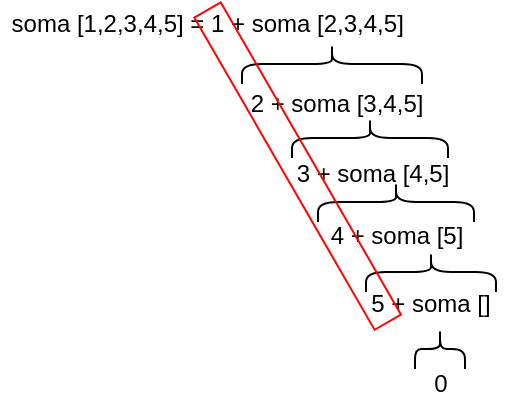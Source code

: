 <mxfile version="15.1.3" type="device" pages="3"><diagram id="wpGseAeyOqupBH8D4MEw" name="not tail"><mxGraphModel dx="1106" dy="807" grid="1" gridSize="10" guides="1" tooltips="1" connect="1" arrows="1" fold="1" page="1" pageScale="1" pageWidth="850" pageHeight="1100" math="0" shadow="0"><root><mxCell id="0"/><mxCell id="1" parent="0"/><mxCell id="4Dqopw0DmwhhLGM9f89N-1" value="soma [1,2,3,4,5] = 1 + soma [2,3,4,5]&amp;nbsp;" style="text;html=1;align=center;verticalAlign=middle;resizable=0;points=[];autosize=1;strokeColor=none;fillColor=none;" parent="1" vertex="1"><mxGeometry x="65" y="130" width="210" height="20" as="geometry"/></mxCell><mxCell id="4Dqopw0DmwhhLGM9f89N-2" value="2 + soma [3,4,5]" style="text;html=1;align=center;verticalAlign=middle;resizable=0;points=[];autosize=1;strokeColor=none;fillColor=none;" parent="1" vertex="1"><mxGeometry x="183" y="170" width="100" height="20" as="geometry"/></mxCell><mxCell id="4Dqopw0DmwhhLGM9f89N-3" value="" style="shape=curlyBracket;whiteSpace=wrap;html=1;rounded=1;rotation=90;" parent="1" vertex="1"><mxGeometry x="221" y="115" width="20" height="90" as="geometry"/></mxCell><mxCell id="4Dqopw0DmwhhLGM9f89N-4" value="" style="shape=curlyBracket;whiteSpace=wrap;html=1;rounded=1;rotation=90;" parent="1" vertex="1"><mxGeometry x="240" y="158" width="20" height="78" as="geometry"/></mxCell><mxCell id="4Dqopw0DmwhhLGM9f89N-5" value="3 + soma [4,5]" style="text;html=1;align=center;verticalAlign=middle;resizable=0;points=[];autosize=1;strokeColor=none;fillColor=none;" parent="1" vertex="1"><mxGeometry x="206" y="205" width="90" height="20" as="geometry"/></mxCell><mxCell id="4Dqopw0DmwhhLGM9f89N-6" value="" style="shape=curlyBracket;whiteSpace=wrap;html=1;rounded=1;rotation=90;" parent="1" vertex="1"><mxGeometry x="253" y="190" width="20" height="78" as="geometry"/></mxCell><mxCell id="4Dqopw0DmwhhLGM9f89N-7" value="4 + soma [5]" style="text;html=1;align=center;verticalAlign=middle;resizable=0;points=[];autosize=1;strokeColor=none;fillColor=none;" parent="1" vertex="1"><mxGeometry x="223" y="236" width="80" height="20" as="geometry"/></mxCell><mxCell id="4Dqopw0DmwhhLGM9f89N-8" value="" style="shape=curlyBracket;whiteSpace=wrap;html=1;rounded=1;rotation=90;" parent="1" vertex="1"><mxGeometry x="270.5" y="231.5" width="20" height="65" as="geometry"/></mxCell><mxCell id="4Dqopw0DmwhhLGM9f89N-9" value="5 + soma []" style="text;html=1;align=center;verticalAlign=middle;resizable=0;points=[];autosize=1;strokeColor=none;fillColor=none;" parent="1" vertex="1"><mxGeometry x="240" y="270" width="80" height="20" as="geometry"/></mxCell><mxCell id="4Dqopw0DmwhhLGM9f89N-10" value="" style="shape=curlyBracket;whiteSpace=wrap;html=1;rounded=1;rotation=90;" parent="1" vertex="1"><mxGeometry x="275" y="290" width="20" height="25" as="geometry"/></mxCell><mxCell id="4Dqopw0DmwhhLGM9f89N-11" value="0" style="text;html=1;align=center;verticalAlign=middle;resizable=0;points=[];autosize=1;strokeColor=none;fillColor=none;" parent="1" vertex="1"><mxGeometry x="275" y="310" width="20" height="20" as="geometry"/></mxCell><mxCell id="o5MlnC-UT1MffTAzBkUQ-1" value="" style="rounded=0;whiteSpace=wrap;html=1;rotation=60;fillColor=none;strokeColor=#FF0303;" parent="1" vertex="1"><mxGeometry x="123.71" y="203.41" width="180.23" height="15.23" as="geometry"/></mxCell></root></mxGraphModel></diagram><diagram name="tail 1" id="is7snq0WWvoGNQmsR3MO"><mxGraphModel dx="1106" dy="807" grid="1" gridSize="10" guides="1" tooltips="1" connect="1" arrows="1" fold="1" page="1" pageScale="1" pageWidth="850" pageHeight="1100" math="0" shadow="0"><root><mxCell id="XzHnSILzPhs2w2QeJvMI-0"/><mxCell id="XzHnSILzPhs2w2QeJvMI-1" parent="XzHnSILzPhs2w2QeJvMI-0"/><mxCell id="XzHnSILzPhs2w2QeJvMI-2" value="soma 0 [1,2,3,4,5] = soma 1 [2,3,4,5]&amp;nbsp;" style="text;html=1;align=center;verticalAlign=middle;resizable=0;points=[];autosize=1;strokeColor=none;fillColor=none;" parent="XzHnSILzPhs2w2QeJvMI-1" vertex="1"><mxGeometry x="65" y="130" width="210" height="20" as="geometry"/></mxCell><mxCell id="XzHnSILzPhs2w2QeJvMI-3" value="soma 3 [3,4,5]" style="text;html=1;align=center;verticalAlign=middle;resizable=0;points=[];autosize=1;strokeColor=none;fillColor=none;" parent="XzHnSILzPhs2w2QeJvMI-1" vertex="1"><mxGeometry x="188" y="170" width="90" height="20" as="geometry"/></mxCell><mxCell id="XzHnSILzPhs2w2QeJvMI-4" value="" style="shape=curlyBracket;whiteSpace=wrap;html=1;rounded=1;rotation=90;" parent="XzHnSILzPhs2w2QeJvMI-1" vertex="1"><mxGeometry x="221" y="115" width="20" height="90" as="geometry"/></mxCell><mxCell id="XzHnSILzPhs2w2QeJvMI-5" value="" style="shape=curlyBracket;whiteSpace=wrap;html=1;rounded=1;rotation=90;" parent="XzHnSILzPhs2w2QeJvMI-1" vertex="1"><mxGeometry x="240" y="158" width="20" height="78" as="geometry"/></mxCell><mxCell id="XzHnSILzPhs2w2QeJvMI-6" value="soma 6 [4,5]" style="text;html=1;align=center;verticalAlign=middle;resizable=0;points=[];autosize=1;strokeColor=none;fillColor=none;" parent="XzHnSILzPhs2w2QeJvMI-1" vertex="1"><mxGeometry x="211" y="205" width="80" height="20" as="geometry"/></mxCell><mxCell id="XzHnSILzPhs2w2QeJvMI-7" value="" style="shape=curlyBracket;whiteSpace=wrap;html=1;rounded=1;rotation=90;" parent="XzHnSILzPhs2w2QeJvMI-1" vertex="1"><mxGeometry x="253" y="190" width="20" height="78" as="geometry"/></mxCell><mxCell id="XzHnSILzPhs2w2QeJvMI-8" value="soma 10 [5]" style="text;html=1;align=center;verticalAlign=middle;resizable=0;points=[];autosize=1;strokeColor=none;fillColor=none;" parent="XzHnSILzPhs2w2QeJvMI-1" vertex="1"><mxGeometry x="223" y="236" width="80" height="20" as="geometry"/></mxCell><mxCell id="XzHnSILzPhs2w2QeJvMI-9" value="" style="shape=curlyBracket;whiteSpace=wrap;html=1;rounded=1;rotation=90;" parent="XzHnSILzPhs2w2QeJvMI-1" vertex="1"><mxGeometry x="270.5" y="231.5" width="20" height="65" as="geometry"/></mxCell><mxCell id="XzHnSILzPhs2w2QeJvMI-10" value="soma 15 []" style="text;html=1;align=center;verticalAlign=middle;resizable=0;points=[];autosize=1;strokeColor=none;fillColor=none;" parent="XzHnSILzPhs2w2QeJvMI-1" vertex="1"><mxGeometry x="245" y="270" width="70" height="20" as="geometry"/></mxCell><mxCell id="XzHnSILzPhs2w2QeJvMI-11" value="" style="shape=curlyBracket;whiteSpace=wrap;html=1;rounded=1;rotation=90;" parent="XzHnSILzPhs2w2QeJvMI-1" vertex="1"><mxGeometry x="275" y="290" width="20" height="25" as="geometry"/></mxCell><mxCell id="XzHnSILzPhs2w2QeJvMI-12" value="15" style="text;html=1;align=center;verticalAlign=middle;resizable=0;points=[];autosize=1;strokeColor=none;fillColor=none;" parent="XzHnSILzPhs2w2QeJvMI-1" vertex="1"><mxGeometry x="270" y="310" width="30" height="20" as="geometry"/></mxCell></root></mxGraphModel></diagram><diagram name="Copy of tail 1" id="4DmwmuKIZ85_sr17nh5I"><mxGraphModel dx="1106" dy="807" grid="1" gridSize="10" guides="1" tooltips="1" connect="1" arrows="1" fold="1" page="1" pageScale="1" pageWidth="850" pageHeight="1100" math="0" shadow="0"><root><mxCell id="Jm6cXMIsbZy96HJhO7yM-0"/><mxCell id="Jm6cXMIsbZy96HJhO7yM-1" parent="Jm6cXMIsbZy96HJhO7yM-0"/><mxCell id="Jm6cXMIsbZy96HJhO7yM-2" value="soma 0 [1,2,3,4,5] = soma (1+0) [2,3,4,5]&amp;nbsp;" style="text;html=1;align=center;verticalAlign=middle;resizable=0;points=[];autosize=1;strokeColor=none;fillColor=none;" vertex="1" parent="Jm6cXMIsbZy96HJhO7yM-1"><mxGeometry x="50" y="130" width="240" height="20" as="geometry"/></mxCell><mxCell id="Jm6cXMIsbZy96HJhO7yM-3" value="soma (2+1+0) [3,4,5]" style="text;html=1;align=center;verticalAlign=middle;resizable=0;points=[];autosize=1;strokeColor=none;fillColor=none;" vertex="1" parent="Jm6cXMIsbZy96HJhO7yM-1"><mxGeometry x="168" y="170" width="130" height="20" as="geometry"/></mxCell><mxCell id="Jm6cXMIsbZy96HJhO7yM-4" value="" style="shape=curlyBracket;whiteSpace=wrap;html=1;rounded=1;rotation=90;" vertex="1" parent="Jm6cXMIsbZy96HJhO7yM-1"><mxGeometry x="224.75" y="103.75" width="20" height="112.5" as="geometry"/></mxCell><mxCell id="Jm6cXMIsbZy96HJhO7yM-5" value="" style="shape=curlyBracket;whiteSpace=wrap;html=1;rounded=1;rotation=90;" vertex="1" parent="Jm6cXMIsbZy96HJhO7yM-1"><mxGeometry x="241.5" y="141.5" width="20" height="111" as="geometry"/></mxCell><mxCell id="Jm6cXMIsbZy96HJhO7yM-6" value="soma (3+2+1+0) [4,5]" style="text;html=1;align=center;verticalAlign=middle;resizable=0;points=[];autosize=1;strokeColor=none;fillColor=none;" vertex="1" parent="Jm6cXMIsbZy96HJhO7yM-1"><mxGeometry x="186" y="205" width="130" height="20" as="geometry"/></mxCell><mxCell id="Jm6cXMIsbZy96HJhO7yM-7" value="" style="shape=curlyBracket;whiteSpace=wrap;html=1;rounded=1;rotation=90;" vertex="1" parent="Jm6cXMIsbZy96HJhO7yM-1"><mxGeometry x="259" y="172" width="20" height="114" as="geometry"/></mxCell><mxCell id="Jm6cXMIsbZy96HJhO7yM-8" value="soma (4+3+2+1+0) [5]" style="text;html=1;align=center;verticalAlign=middle;resizable=0;points=[];autosize=1;strokeColor=none;fillColor=none;" vertex="1" parent="Jm6cXMIsbZy96HJhO7yM-1"><mxGeometry x="198" y="236" width="130" height="20" as="geometry"/></mxCell><mxCell id="Jm6cXMIsbZy96HJhO7yM-9" value="" style="shape=curlyBracket;whiteSpace=wrap;html=1;rounded=1;rotation=90;" vertex="1" parent="Jm6cXMIsbZy96HJhO7yM-1"><mxGeometry x="272.38" y="201.88" width="20" height="124.25" as="geometry"/></mxCell><mxCell id="Jm6cXMIsbZy96HJhO7yM-10" value="soma (5+4+3+2+1+0) []" style="text;html=1;align=center;verticalAlign=middle;resizable=0;points=[];autosize=1;strokeColor=none;fillColor=none;" vertex="1" parent="Jm6cXMIsbZy96HJhO7yM-1"><mxGeometry x="210" y="270" width="140" height="20" as="geometry"/></mxCell><mxCell id="Jm6cXMIsbZy96HJhO7yM-11" value="" style="shape=curlyBracket;whiteSpace=wrap;html=1;rounded=1;rotation=90;" vertex="1" parent="Jm6cXMIsbZy96HJhO7yM-1"><mxGeometry x="275" y="260" width="20" height="85" as="geometry"/></mxCell><mxCell id="Jm6cXMIsbZy96HJhO7yM-12" value="5+4+3+2+1+0" style="text;html=1;align=center;verticalAlign=middle;resizable=0;points=[];autosize=1;strokeColor=none;fillColor=none;" vertex="1" parent="Jm6cXMIsbZy96HJhO7yM-1"><mxGeometry x="240" y="310" width="90" height="20" as="geometry"/></mxCell><mxCell id="Jm6cXMIsbZy96HJhO7yM-13" value="" style="shape=curlyBracket;whiteSpace=wrap;html=1;rounded=1;rotation=90;" vertex="1" parent="Jm6cXMIsbZy96HJhO7yM-1"><mxGeometry x="276.5" y="300" width="20" height="85" as="geometry"/></mxCell><mxCell id="Jm6cXMIsbZy96HJhO7yM-14" value="9+3+2+1+0" style="text;html=1;align=center;verticalAlign=middle;resizable=0;points=[];autosize=1;strokeColor=none;fillColor=none;" vertex="1" parent="Jm6cXMIsbZy96HJhO7yM-1"><mxGeometry x="246.5" y="350" width="80" height="20" as="geometry"/></mxCell><mxCell id="Jm6cXMIsbZy96HJhO7yM-15" value="" style="shape=curlyBracket;whiteSpace=wrap;html=1;rounded=1;rotation=90;" vertex="1" parent="Jm6cXMIsbZy96HJhO7yM-1"><mxGeometry x="275" y="340" width="20" height="85" as="geometry"/></mxCell><mxCell id="Jm6cXMIsbZy96HJhO7yM-16" value="12+2+1+0" style="text;html=1;align=center;verticalAlign=middle;resizable=0;points=[];autosize=1;strokeColor=none;fillColor=none;" vertex="1" parent="Jm6cXMIsbZy96HJhO7yM-1"><mxGeometry x="250" y="390" width="70" height="20" as="geometry"/></mxCell><mxCell id="Jm6cXMIsbZy96HJhO7yM-17" value="" style="shape=curlyBracket;whiteSpace=wrap;html=1;rounded=1;rotation=90;" vertex="1" parent="Jm6cXMIsbZy96HJhO7yM-1"><mxGeometry x="275" y="380" width="20" height="85" as="geometry"/></mxCell><mxCell id="Jm6cXMIsbZy96HJhO7yM-18" value="14+1+0" style="text;html=1;align=center;verticalAlign=middle;resizable=0;points=[];autosize=1;strokeColor=none;fillColor=none;" vertex="1" parent="Jm6cXMIsbZy96HJhO7yM-1"><mxGeometry x="255" y="430" width="60" height="20" as="geometry"/></mxCell><mxCell id="Jm6cXMIsbZy96HJhO7yM-19" value="" style="shape=curlyBracket;whiteSpace=wrap;html=1;rounded=1;rotation=90;" vertex="1" parent="Jm6cXMIsbZy96HJhO7yM-1"><mxGeometry x="273" y="420" width="20" height="85" as="geometry"/></mxCell><mxCell id="Jm6cXMIsbZy96HJhO7yM-20" value="15+0" style="text;html=1;align=center;verticalAlign=middle;resizable=0;points=[];autosize=1;strokeColor=none;fillColor=none;" vertex="1" parent="Jm6cXMIsbZy96HJhO7yM-1"><mxGeometry x="263" y="470" width="40" height="20" as="geometry"/></mxCell><mxCell id="Jm6cXMIsbZy96HJhO7yM-21" value="" style="shape=curlyBracket;whiteSpace=wrap;html=1;rounded=1;rotation=90;" vertex="1" parent="Jm6cXMIsbZy96HJhO7yM-1"><mxGeometry x="271.38" y="460" width="20" height="85" as="geometry"/></mxCell><mxCell id="Jm6cXMIsbZy96HJhO7yM-22" value="15" style="text;html=1;align=center;verticalAlign=middle;resizable=0;points=[];autosize=1;strokeColor=none;fillColor=none;" vertex="1" parent="Jm6cXMIsbZy96HJhO7yM-1"><mxGeometry x="267.38" y="510" width="30" height="20" as="geometry"/></mxCell></root></mxGraphModel></diagram></mxfile>